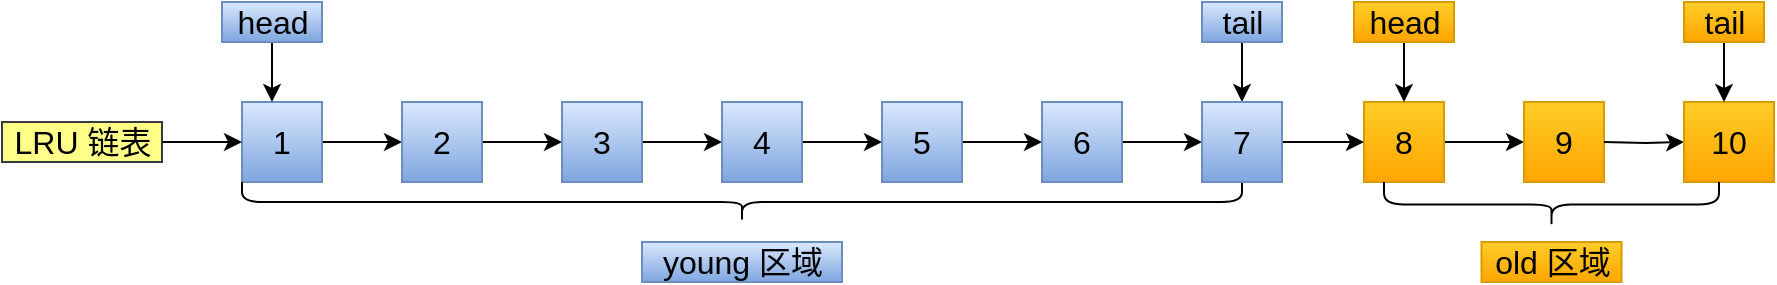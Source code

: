 <mxfile version="17.2.1" type="github">
  <diagram id="m_GKXxuateL1iwqDlvAu" name="Page-1">
    <mxGraphModel dx="1185" dy="688" grid="1" gridSize="10" guides="1" tooltips="1" connect="1" arrows="1" fold="1" page="1" pageScale="1" pageWidth="827" pageHeight="1169" math="0" shadow="0">
      <root>
        <mxCell id="0" />
        <mxCell id="1" parent="0" />
        <mxCell id="CMLz8EhTT_OKYTslJudy-1" style="edgeStyle=orthogonalEdgeStyle;rounded=0;orthogonalLoop=1;jettySize=auto;html=1;entryX=0;entryY=0.5;entryDx=0;entryDy=0;fontSize=16;" edge="1" parent="1" source="CMLz8EhTT_OKYTslJudy-2" target="CMLz8EhTT_OKYTslJudy-6">
          <mxGeometry relative="1" as="geometry" />
        </mxCell>
        <mxCell id="CMLz8EhTT_OKYTslJudy-2" value="1" style="rounded=0;whiteSpace=wrap;html=1;fontSize=16;fillColor=#dae8fc;strokeColor=#6c8ebf;gradientColor=#7ea6e0;" vertex="1" parent="1">
          <mxGeometry x="120" y="240" width="40" height="40" as="geometry" />
        </mxCell>
        <mxCell id="CMLz8EhTT_OKYTslJudy-3" value="" style="endArrow=classic;html=1;rounded=0;entryX=0;entryY=0;entryDx=0;entryDy=0;fontSize=16;" edge="1" parent="1">
          <mxGeometry width="50" height="50" relative="1" as="geometry">
            <mxPoint x="135" y="210" as="sourcePoint" />
            <mxPoint x="135" y="240" as="targetPoint" />
          </mxGeometry>
        </mxCell>
        <mxCell id="CMLz8EhTT_OKYTslJudy-4" value="head" style="text;html=1;align=center;verticalAlign=middle;resizable=0;points=[];autosize=1;strokeColor=#6c8ebf;fillColor=#dae8fc;fontSize=16;gradientColor=#7ea6e0;" vertex="1" parent="1">
          <mxGeometry x="110" y="190" width="50" height="20" as="geometry" />
        </mxCell>
        <mxCell id="CMLz8EhTT_OKYTslJudy-5" style="edgeStyle=orthogonalEdgeStyle;rounded=0;orthogonalLoop=1;jettySize=auto;html=1;entryX=0;entryY=0.5;entryDx=0;entryDy=0;fontSize=16;" edge="1" parent="1" source="CMLz8EhTT_OKYTslJudy-6" target="CMLz8EhTT_OKYTslJudy-11">
          <mxGeometry relative="1" as="geometry" />
        </mxCell>
        <mxCell id="CMLz8EhTT_OKYTslJudy-6" value="2" style="rounded=0;whiteSpace=wrap;html=1;fontSize=16;fillColor=#dae8fc;strokeColor=#6c8ebf;gradientColor=#7ea6e0;" vertex="1" parent="1">
          <mxGeometry x="200" y="240" width="40" height="40" as="geometry" />
        </mxCell>
        <mxCell id="CMLz8EhTT_OKYTslJudy-7" value="" style="shape=curlyBracket;whiteSpace=wrap;html=1;rounded=1;flipH=1;fontSize=16;rotation=90;" vertex="1" parent="1">
          <mxGeometry x="360" y="40" width="20" height="500" as="geometry" />
        </mxCell>
        <mxCell id="CMLz8EhTT_OKYTslJudy-8" value="young 区域" style="text;html=1;align=center;verticalAlign=middle;resizable=0;points=[];autosize=1;strokeColor=#6c8ebf;fillColor=#dae8fc;fontSize=16;gradientColor=#7ea6e0;" vertex="1" parent="1">
          <mxGeometry x="320" y="310" width="100" height="20" as="geometry" />
        </mxCell>
        <mxCell id="CMLz8EhTT_OKYTslJudy-9" value="old 区域" style="text;html=1;align=center;verticalAlign=middle;resizable=0;points=[];autosize=1;strokeColor=#d79b00;fillColor=#ffcd28;fontSize=16;gradientColor=#ffa500;" vertex="1" parent="1">
          <mxGeometry x="739.75" y="310" width="70" height="20" as="geometry" />
        </mxCell>
        <mxCell id="CMLz8EhTT_OKYTslJudy-10" style="edgeStyle=orthogonalEdgeStyle;rounded=0;orthogonalLoop=1;jettySize=auto;html=1;entryX=0;entryY=0.5;entryDx=0;entryDy=0;fontSize=16;" edge="1" parent="1" source="CMLz8EhTT_OKYTslJudy-11">
          <mxGeometry relative="1" as="geometry">
            <mxPoint x="360" y="260" as="targetPoint" />
          </mxGeometry>
        </mxCell>
        <mxCell id="CMLz8EhTT_OKYTslJudy-11" value="3" style="rounded=0;whiteSpace=wrap;html=1;fontSize=16;fillColor=#dae8fc;strokeColor=#6c8ebf;gradientColor=#7ea6e0;" vertex="1" parent="1">
          <mxGeometry x="280" y="240" width="40" height="40" as="geometry" />
        </mxCell>
        <mxCell id="CMLz8EhTT_OKYTslJudy-12" style="edgeStyle=orthogonalEdgeStyle;rounded=0;orthogonalLoop=1;jettySize=auto;html=1;entryX=0;entryY=0.5;entryDx=0;entryDy=0;fontSize=16;" edge="1" parent="1" source="CMLz8EhTT_OKYTslJudy-13" target="CMLz8EhTT_OKYTslJudy-16">
          <mxGeometry relative="1" as="geometry" />
        </mxCell>
        <mxCell id="CMLz8EhTT_OKYTslJudy-13" value="8" style="rounded=0;whiteSpace=wrap;html=1;fontSize=16;fillColor=#ffcd28;gradientColor=#ffa500;strokeColor=#d79b00;" vertex="1" parent="1">
          <mxGeometry x="681" y="240" width="40" height="40" as="geometry" />
        </mxCell>
        <mxCell id="CMLz8EhTT_OKYTslJudy-14" value="" style="endArrow=classic;html=1;rounded=0;entryX=0;entryY=0;entryDx=0;entryDy=0;fontSize=16;" edge="1" parent="1">
          <mxGeometry width="50" height="50" relative="1" as="geometry">
            <mxPoint x="620" y="210" as="sourcePoint" />
            <mxPoint x="620" y="240" as="targetPoint" />
          </mxGeometry>
        </mxCell>
        <mxCell id="CMLz8EhTT_OKYTslJudy-15" value="tail" style="text;html=1;align=center;verticalAlign=middle;resizable=0;points=[];autosize=1;strokeColor=#6c8ebf;fillColor=#dae8fc;fontSize=16;gradientColor=#7ea6e0;" vertex="1" parent="1">
          <mxGeometry x="600" y="190" width="40" height="20" as="geometry" />
        </mxCell>
        <mxCell id="CMLz8EhTT_OKYTslJudy-16" value="9" style="rounded=0;whiteSpace=wrap;html=1;fontSize=16;fillColor=#ffcd28;gradientColor=#ffa500;strokeColor=#d79b00;" vertex="1" parent="1">
          <mxGeometry x="761" y="240" width="40" height="40" as="geometry" />
        </mxCell>
        <mxCell id="CMLz8EhTT_OKYTslJudy-17" style="edgeStyle=orthogonalEdgeStyle;rounded=0;orthogonalLoop=1;jettySize=auto;html=1;entryX=0;entryY=0.5;entryDx=0;entryDy=0;fontSize=16;" edge="1" parent="1" target="CMLz8EhTT_OKYTslJudy-18">
          <mxGeometry relative="1" as="geometry">
            <mxPoint x="801" y="260" as="sourcePoint" />
          </mxGeometry>
        </mxCell>
        <mxCell id="CMLz8EhTT_OKYTslJudy-18" value="10" style="rounded=0;whiteSpace=wrap;html=1;fontSize=16;fillColor=#ffcd28;gradientColor=#ffa500;strokeColor=#d79b00;" vertex="1" parent="1">
          <mxGeometry x="841" y="240" width="45" height="40" as="geometry" />
        </mxCell>
        <mxCell id="CMLz8EhTT_OKYTslJudy-19" value="" style="endArrow=classic;html=1;rounded=0;entryX=0;entryY=0;entryDx=0;entryDy=0;fontSize=16;" edge="1" parent="1">
          <mxGeometry width="50" height="50" relative="1" as="geometry">
            <mxPoint x="701" y="210" as="sourcePoint" />
            <mxPoint x="701" y="240" as="targetPoint" />
          </mxGeometry>
        </mxCell>
        <mxCell id="CMLz8EhTT_OKYTslJudy-20" value="head" style="text;html=1;align=center;verticalAlign=middle;resizable=0;points=[];autosize=1;strokeColor=#d79b00;fillColor=#ffcd28;fontSize=16;gradientColor=#ffa500;" vertex="1" parent="1">
          <mxGeometry x="676" y="190" width="50" height="20" as="geometry" />
        </mxCell>
        <mxCell id="CMLz8EhTT_OKYTslJudy-21" value="" style="shape=curlyBracket;whiteSpace=wrap;html=1;rounded=1;flipH=1;fontSize=16;rotation=90;" vertex="1" parent="1">
          <mxGeometry x="763.5" y="207.5" width="22.5" height="167.5" as="geometry" />
        </mxCell>
        <mxCell id="CMLz8EhTT_OKYTslJudy-22" style="edgeStyle=orthogonalEdgeStyle;rounded=0;orthogonalLoop=1;jettySize=auto;html=1;entryX=0;entryY=0.5;entryDx=0;entryDy=0;fontSize=16;" edge="1" parent="1" source="CMLz8EhTT_OKYTslJudy-23" target="CMLz8EhTT_OKYTslJudy-2">
          <mxGeometry relative="1" as="geometry" />
        </mxCell>
        <mxCell id="CMLz8EhTT_OKYTslJudy-23" value="LRU 链表" style="text;html=1;align=center;verticalAlign=middle;resizable=0;points=[];autosize=1;strokeColor=#36393d;fillColor=#ffff88;fontSize=16;" vertex="1" parent="1">
          <mxGeometry y="250" width="80" height="20" as="geometry" />
        </mxCell>
        <mxCell id="CMLz8EhTT_OKYTslJudy-24" value="" style="endArrow=classic;html=1;rounded=0;entryX=0;entryY=0;entryDx=0;entryDy=0;fontSize=16;" edge="1" parent="1">
          <mxGeometry width="50" height="50" relative="1" as="geometry">
            <mxPoint x="861" y="210" as="sourcePoint" />
            <mxPoint x="861" y="240" as="targetPoint" />
          </mxGeometry>
        </mxCell>
        <mxCell id="CMLz8EhTT_OKYTslJudy-25" value="tail" style="text;html=1;align=center;verticalAlign=middle;resizable=0;points=[];autosize=1;strokeColor=#d79b00;fillColor=#ffcd28;fontSize=16;gradientColor=#ffa500;" vertex="1" parent="1">
          <mxGeometry x="841" y="190" width="40" height="20" as="geometry" />
        </mxCell>
        <mxCell id="CMLz8EhTT_OKYTslJudy-30" style="edgeStyle=orthogonalEdgeStyle;rounded=0;orthogonalLoop=1;jettySize=auto;html=1;entryX=0;entryY=0.5;entryDx=0;entryDy=0;" edge="1" parent="1" source="CMLz8EhTT_OKYTslJudy-26" target="CMLz8EhTT_OKYTslJudy-27">
          <mxGeometry relative="1" as="geometry" />
        </mxCell>
        <mxCell id="CMLz8EhTT_OKYTslJudy-26" value="4" style="rounded=0;whiteSpace=wrap;html=1;fontSize=16;fillColor=#dae8fc;strokeColor=#6c8ebf;gradientColor=#7ea6e0;" vertex="1" parent="1">
          <mxGeometry x="360" y="240" width="40" height="40" as="geometry" />
        </mxCell>
        <mxCell id="CMLz8EhTT_OKYTslJudy-31" style="edgeStyle=orthogonalEdgeStyle;rounded=0;orthogonalLoop=1;jettySize=auto;html=1;" edge="1" parent="1" source="CMLz8EhTT_OKYTslJudy-27" target="CMLz8EhTT_OKYTslJudy-28">
          <mxGeometry relative="1" as="geometry" />
        </mxCell>
        <mxCell id="CMLz8EhTT_OKYTslJudy-27" value="5" style="rounded=0;whiteSpace=wrap;html=1;fontSize=16;fillColor=#dae8fc;strokeColor=#6c8ebf;gradientColor=#7ea6e0;" vertex="1" parent="1">
          <mxGeometry x="440" y="240" width="40" height="40" as="geometry" />
        </mxCell>
        <mxCell id="CMLz8EhTT_OKYTslJudy-32" style="edgeStyle=orthogonalEdgeStyle;rounded=0;orthogonalLoop=1;jettySize=auto;html=1;" edge="1" parent="1" source="CMLz8EhTT_OKYTslJudy-28" target="CMLz8EhTT_OKYTslJudy-29">
          <mxGeometry relative="1" as="geometry" />
        </mxCell>
        <mxCell id="CMLz8EhTT_OKYTslJudy-28" value="6" style="rounded=0;whiteSpace=wrap;html=1;fontSize=16;fillColor=#dae8fc;strokeColor=#6c8ebf;gradientColor=#7ea6e0;" vertex="1" parent="1">
          <mxGeometry x="520" y="240" width="40" height="40" as="geometry" />
        </mxCell>
        <mxCell id="CMLz8EhTT_OKYTslJudy-33" style="edgeStyle=orthogonalEdgeStyle;rounded=0;orthogonalLoop=1;jettySize=auto;html=1;entryX=0;entryY=0.5;entryDx=0;entryDy=0;" edge="1" parent="1" source="CMLz8EhTT_OKYTslJudy-29" target="CMLz8EhTT_OKYTslJudy-13">
          <mxGeometry relative="1" as="geometry" />
        </mxCell>
        <mxCell id="CMLz8EhTT_OKYTslJudy-29" value="7" style="rounded=0;whiteSpace=wrap;html=1;fontSize=16;fillColor=#dae8fc;strokeColor=#6c8ebf;gradientColor=#7ea6e0;" vertex="1" parent="1">
          <mxGeometry x="600" y="240" width="40" height="40" as="geometry" />
        </mxCell>
      </root>
    </mxGraphModel>
  </diagram>
</mxfile>
